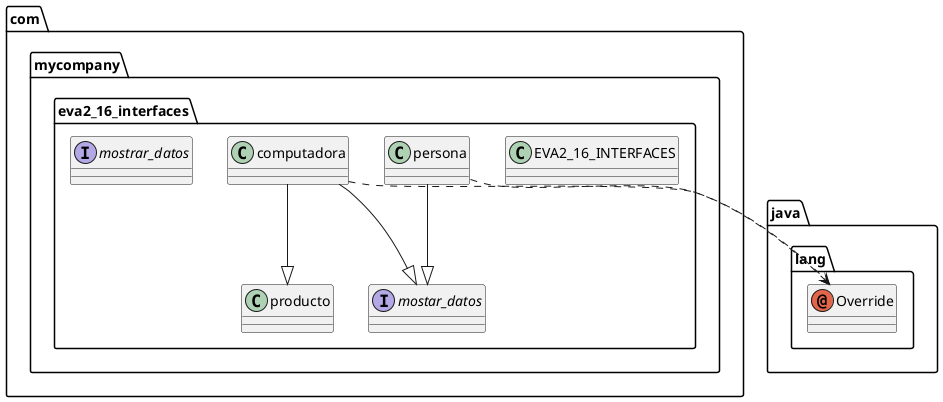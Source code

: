 @startuml
annotation java.lang.Override
class com.mycompany.eva2_16_interfaces.EVA2_16_INTERFACES
class com.mycompany.eva2_16_interfaces.computadora
class com.mycompany.eva2_16_interfaces.persona
class com.mycompany.eva2_16_interfaces.producto
interface com.mycompany.eva2_16_interfaces.mostar_datos
interface com.mycompany.eva2_16_interfaces.mostrar_datos
com.mycompany.eva2_16_interfaces.computadora ..> java.lang.Override
com.mycompany.eva2_16_interfaces.computadora --|> com.mycompany.eva2_16_interfaces.producto
com.mycompany.eva2_16_interfaces.computadora --|> com.mycompany.eva2_16_interfaces.mostar_datos
com.mycompany.eva2_16_interfaces.persona ..> java.lang.Override
com.mycompany.eva2_16_interfaces.persona --|> com.mycompany.eva2_16_interfaces.mostar_datos
@enduml